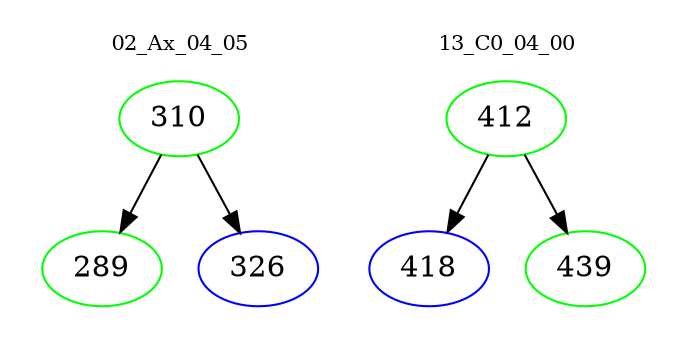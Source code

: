 digraph{
subgraph cluster_0 {
color = white
label = "02_Ax_04_05";
fontsize=10;
T0_310 [label="310", color="green"]
T0_310 -> T0_289 [color="black"]
T0_289 [label="289", color="green"]
T0_310 -> T0_326 [color="black"]
T0_326 [label="326", color="blue"]
}
subgraph cluster_1 {
color = white
label = "13_C0_04_00";
fontsize=10;
T1_412 [label="412", color="green"]
T1_412 -> T1_418 [color="black"]
T1_418 [label="418", color="blue"]
T1_412 -> T1_439 [color="black"]
T1_439 [label="439", color="green"]
}
}
